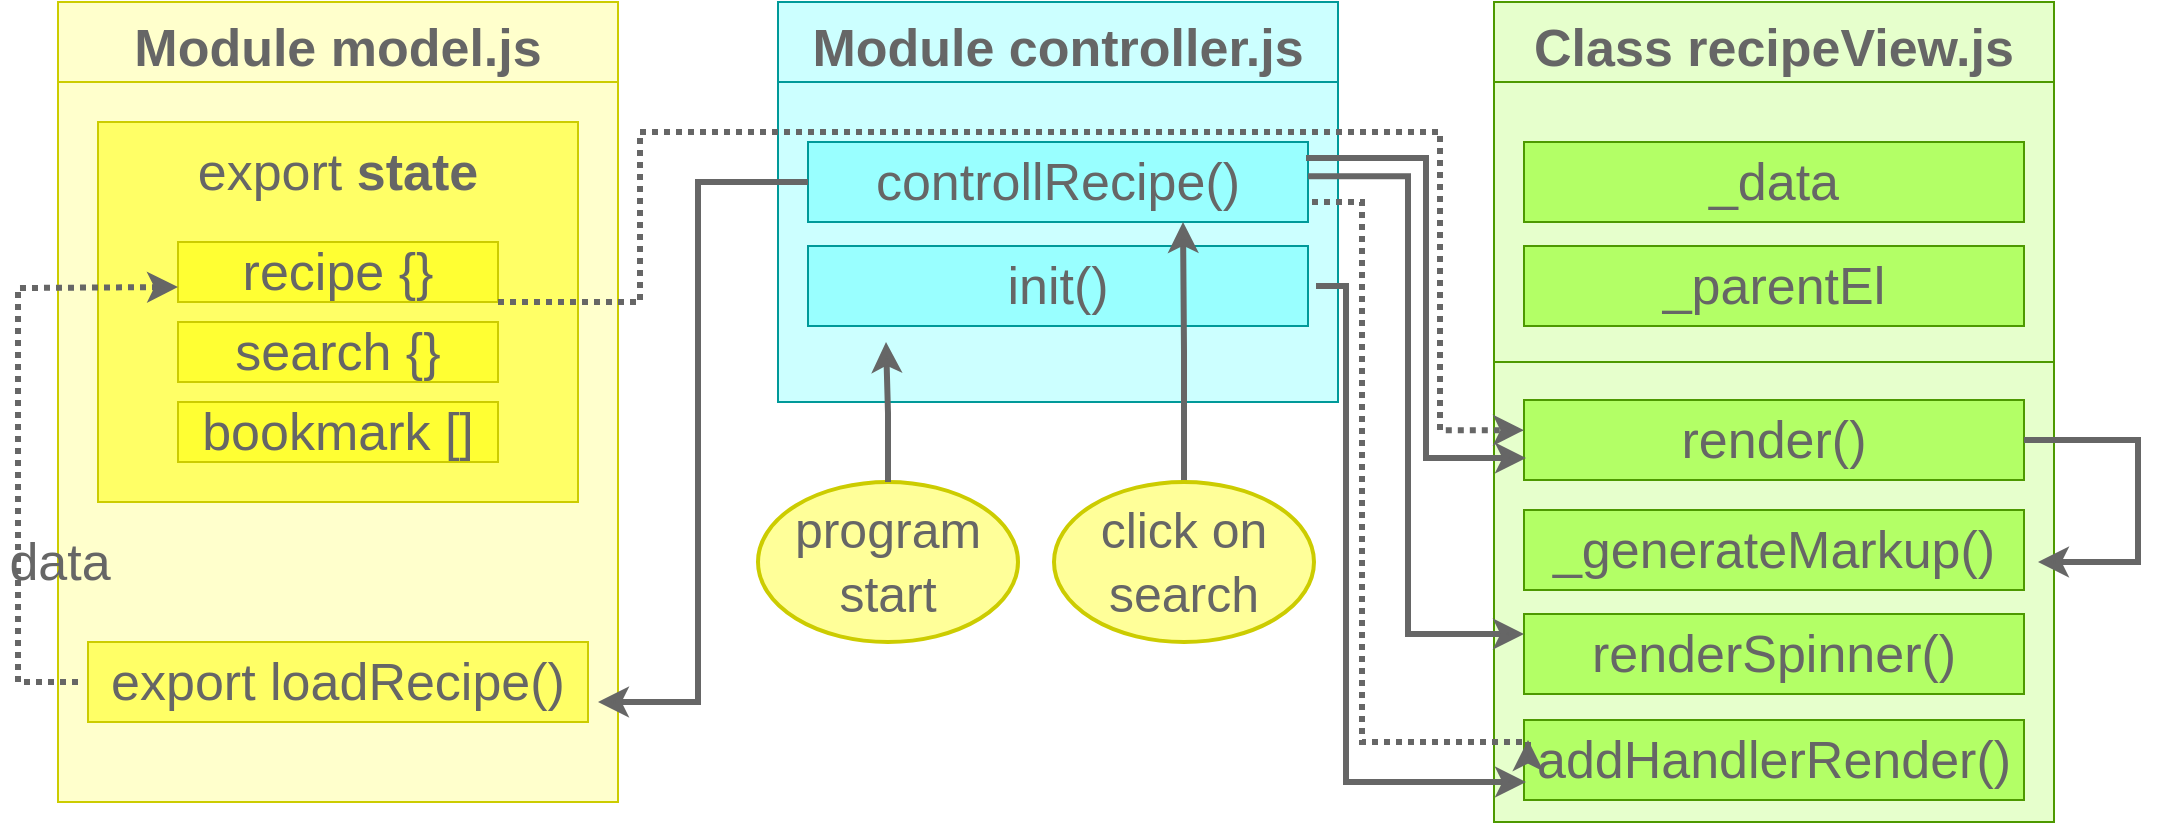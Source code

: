 <mxfile version="20.3.0" type="device"><diagram name="Page-1" id="6133507b-19e7-1e82-6fc7-422aa6c4b21f"><mxGraphModel dx="1463" dy="964" grid="1" gridSize="10" guides="1" tooltips="1" connect="1" arrows="1" fold="1" page="1" pageScale="1" pageWidth="1100" pageHeight="850" background="#ffffff" math="0" shadow="0"><root><mxCell id="0"/><mxCell id="1" parent="0"/><mxCell id="OFcjbVw3V_aqzMdlDnb1-5" value="Class recipeView.js" style="swimlane;fontSize=26;startSize=40;swimlaneFillColor=#E6FFCC;fillColor=#E6FFCC;fontColor=#666666;strokeColor=#4D9900;" parent="1" vertex="1"><mxGeometry x="758" y="160" width="280" height="410" as="geometry"/></mxCell><mxCell id="OFcjbVw3V_aqzMdlDnb1-28" value="_data" style="rounded=0;whiteSpace=wrap;html=1;strokeColor=#4D9900;fontSize=26;fontColor=#666666;fillColor=#B3FF66;" parent="OFcjbVw3V_aqzMdlDnb1-5" vertex="1"><mxGeometry x="15" y="70" width="250" height="40" as="geometry"/></mxCell><mxCell id="OFcjbVw3V_aqzMdlDnb1-29" value="_parentEl" style="rounded=0;whiteSpace=wrap;html=1;strokeColor=#4D9900;fontSize=26;fontColor=#666666;fillColor=#B3FF66;" parent="OFcjbVw3V_aqzMdlDnb1-5" vertex="1"><mxGeometry x="15" y="122" width="250" height="40" as="geometry"/></mxCell><mxCell id="OFcjbVw3V_aqzMdlDnb1-30" value="_data" style="rounded=0;whiteSpace=wrap;html=1;strokeColor=#4D9900;fontSize=26;fontColor=#666666;fillColor=#B3FF66;" parent="OFcjbVw3V_aqzMdlDnb1-5" vertex="1"><mxGeometry x="15" y="70" width="250" height="40" as="geometry"/></mxCell><mxCell id="OFcjbVw3V_aqzMdlDnb1-31" value="render()" style="rounded=0;whiteSpace=wrap;html=1;strokeColor=#4D9900;fontSize=26;fontColor=#666666;fillColor=#B3FF66;" parent="OFcjbVw3V_aqzMdlDnb1-5" vertex="1"><mxGeometry x="15" y="199" width="250" height="40" as="geometry"/></mxCell><mxCell id="OFcjbVw3V_aqzMdlDnb1-32" value="_generateMarkup()" style="rounded=0;whiteSpace=wrap;html=1;strokeColor=#4D9900;fontSize=26;fontColor=#666666;fillColor=#B3FF66;" parent="OFcjbVw3V_aqzMdlDnb1-5" vertex="1"><mxGeometry x="15" y="254" width="250" height="40" as="geometry"/></mxCell><mxCell id="OFcjbVw3V_aqzMdlDnb1-33" value="renderSpinner()" style="rounded=0;whiteSpace=wrap;html=1;strokeColor=#4D9900;fontSize=26;fontColor=#666666;fillColor=#B3FF66;" parent="OFcjbVw3V_aqzMdlDnb1-5" vertex="1"><mxGeometry x="15" y="306" width="250" height="40" as="geometry"/></mxCell><mxCell id="OFcjbVw3V_aqzMdlDnb1-34" value="addHandlerRender()" style="rounded=0;whiteSpace=wrap;html=1;strokeColor=#4D9900;fontSize=26;fontColor=#666666;fillColor=#B3FF66;" parent="OFcjbVw3V_aqzMdlDnb1-5" vertex="1"><mxGeometry x="15" y="359" width="250" height="40" as="geometry"/></mxCell><mxCell id="GEx8HqEsOUnvtDPxuxi7-2" value="" style="endArrow=none;html=1;rounded=0;strokeColor=#4D9900;strokeWidth=1;" edge="1" parent="OFcjbVw3V_aqzMdlDnb1-5"><mxGeometry width="50" height="50" relative="1" as="geometry"><mxPoint y="180" as="sourcePoint"/><mxPoint x="280" y="180" as="targetPoint"/></mxGeometry></mxCell><mxCell id="OFcjbVw3V_aqzMdlDnb1-6" value="Module controller.js" style="swimlane;fontSize=26;startSize=40;swimlaneFillColor=#CCFFFF;fillColor=#CCFFFF;fontColor=#666666;strokeColor=#009999;" parent="1" vertex="1"><mxGeometry x="400" y="160" width="280" height="200" as="geometry"/></mxCell><mxCell id="OFcjbVw3V_aqzMdlDnb1-23" value="controllRecipe()" style="rounded=0;whiteSpace=wrap;html=1;strokeColor=#009999;fontSize=26;fontColor=#666666;fillColor=#99FFFF;" parent="OFcjbVw3V_aqzMdlDnb1-6" vertex="1"><mxGeometry x="15" y="70" width="250" height="40" as="geometry"/></mxCell><mxCell id="OFcjbVw3V_aqzMdlDnb1-24" value="init()" style="rounded=0;whiteSpace=wrap;html=1;strokeColor=#009999;fontSize=26;fontColor=#666666;fillColor=#99FFFF;" parent="OFcjbVw3V_aqzMdlDnb1-6" vertex="1"><mxGeometry x="15" y="122" width="250" height="40" as="geometry"/></mxCell><mxCell id="OFcjbVw3V_aqzMdlDnb1-7" value="Module model.js" style="swimlane;fontSize=26;startSize=40;swimlaneFillColor=#FFFFCC;fillColor=#FFFFCC;fontColor=#666666;strokeColor=#CCCC00;" parent="1" vertex="1"><mxGeometry x="40" y="160" width="280" height="400" as="geometry"/></mxCell><mxCell id="OFcjbVw3V_aqzMdlDnb1-8" value="" style="rounded=0;whiteSpace=wrap;html=1;strokeColor=#CCCC00;fontSize=26;fillColor=#FFFF66;" parent="OFcjbVw3V_aqzMdlDnb1-7" vertex="1"><mxGeometry x="20" y="60" width="240" height="190" as="geometry"/></mxCell><mxCell id="OFcjbVw3V_aqzMdlDnb1-9" value="&lt;font color=&quot;#666666&quot;&gt;export &lt;b&gt;state&lt;/b&gt;&lt;/font&gt;" style="text;html=1;strokeColor=none;fillColor=none;align=center;verticalAlign=middle;whiteSpace=wrap;rounded=0;fontSize=26;" parent="OFcjbVw3V_aqzMdlDnb1-7" vertex="1"><mxGeometry x="55" y="70" width="170" height="30" as="geometry"/></mxCell><mxCell id="OFcjbVw3V_aqzMdlDnb1-13" value="recipe {}" style="rounded=0;whiteSpace=wrap;html=1;strokeColor=#CCCC00;fontSize=26;fontColor=#666666;fillColor=#FFFF33;" parent="OFcjbVw3V_aqzMdlDnb1-7" vertex="1"><mxGeometry x="60" y="120" width="160" height="30" as="geometry"/></mxCell><mxCell id="OFcjbVw3V_aqzMdlDnb1-14" value="search {}" style="rounded=0;whiteSpace=wrap;html=1;strokeColor=#CCCC00;fontSize=26;fontColor=#666666;fillColor=#FFFF33;" parent="OFcjbVw3V_aqzMdlDnb1-7" vertex="1"><mxGeometry x="60" y="160" width="160" height="30" as="geometry"/></mxCell><mxCell id="OFcjbVw3V_aqzMdlDnb1-15" value="bookmark []" style="rounded=0;whiteSpace=wrap;html=1;strokeColor=#CCCC00;fontSize=26;fontColor=#666666;fillColor=#FFFF33;" parent="OFcjbVw3V_aqzMdlDnb1-7" vertex="1"><mxGeometry x="60" y="200" width="160" height="30" as="geometry"/></mxCell><mxCell id="OFcjbVw3V_aqzMdlDnb1-16" value="export loadRecipe()" style="rounded=0;whiteSpace=wrap;html=1;strokeColor=#CCCC00;fontSize=26;fontColor=#666666;fillColor=#FFFF66;" parent="OFcjbVw3V_aqzMdlDnb1-7" vertex="1"><mxGeometry x="15" y="320" width="250" height="40" as="geometry"/></mxCell><mxCell id="OFcjbVw3V_aqzMdlDnb1-20" value="" style="endArrow=classic;html=1;rounded=0;strokeColor=#666666;strokeWidth=3;fontSize=26;fontColor=#666666;entryX=0;entryY=0.75;entryDx=0;entryDy=0;dashed=1;dashPattern=1 1;" parent="OFcjbVw3V_aqzMdlDnb1-7" target="OFcjbVw3V_aqzMdlDnb1-13" edge="1"><mxGeometry width="50" height="50" relative="1" as="geometry"><mxPoint x="10" y="340" as="sourcePoint"/><mxPoint y="140" as="targetPoint"/><Array as="points"><mxPoint x="-20" y="340"/><mxPoint x="-20" y="143"/></Array></mxGeometry></mxCell><mxCell id="OFcjbVw3V_aqzMdlDnb1-21" value="data" style="text;html=1;strokeColor=none;fillColor=none;align=center;verticalAlign=middle;whiteSpace=wrap;rounded=0;fontSize=26;fontColor=#666666;" parent="1" vertex="1"><mxGeometry x="11" y="425" width="60" height="30" as="geometry"/></mxCell><mxCell id="OFcjbVw3V_aqzMdlDnb1-27" value="" style="edgeStyle=orthogonalEdgeStyle;rounded=0;orthogonalLoop=1;jettySize=auto;html=1;strokeColor=#666666;strokeWidth=3;fontSize=25;fontColor=#666666;entryX=0.75;entryY=1;entryDx=0;entryDy=0;" parent="1" source="OFcjbVw3V_aqzMdlDnb1-25" target="OFcjbVw3V_aqzMdlDnb1-23" edge="1"><mxGeometry relative="1" as="geometry"/></mxCell><mxCell id="OFcjbVw3V_aqzMdlDnb1-25" value="&lt;font style=&quot;font-size: 25px;&quot;&gt;click on search&lt;/font&gt;" style="ellipse;whiteSpace=wrap;html=1;strokeColor=#999900;fontSize=26;fontColor=#666666;fillColor=#FFFF99;" parent="1" vertex="1"><mxGeometry x="538" y="400" width="130" height="80" as="geometry"/></mxCell><mxCell id="OFcjbVw3V_aqzMdlDnb1-35" value="" style="edgeStyle=orthogonalEdgeStyle;rounded=0;orthogonalLoop=1;jettySize=auto;html=1;strokeColor=#666666;strokeWidth=3;fontSize=25;fontColor=#666666;exitX=0.98;exitY=0.427;exitDx=0;exitDy=0;exitPerimeter=0;entryX=0;entryY=0.25;entryDx=0;entryDy=0;" parent="1" target="OFcjbVw3V_aqzMdlDnb1-33" edge="1"><mxGeometry relative="1" as="geometry"><mxPoint x="665" y="247.08" as="sourcePoint"/><mxPoint x="770" y="480" as="targetPoint"/><Array as="points"><mxPoint x="715" y="247"/><mxPoint x="715" y="476"/></Array></mxGeometry></mxCell><mxCell id="OFcjbVw3V_aqzMdlDnb1-36" value="" style="edgeStyle=orthogonalEdgeStyle;rounded=0;orthogonalLoop=1;jettySize=auto;html=1;strokeColor=#666666;strokeWidth=3;fontSize=25;fontColor=#666666;" parent="1" source="OFcjbVw3V_aqzMdlDnb1-23" edge="1"><mxGeometry relative="1" as="geometry"><mxPoint x="310" y="510" as="targetPoint"/><Array as="points"><mxPoint x="360" y="250"/><mxPoint x="360" y="510"/></Array></mxGeometry></mxCell><mxCell id="OFcjbVw3V_aqzMdlDnb1-41" value="" style="edgeStyle=orthogonalEdgeStyle;rounded=0;orthogonalLoop=1;jettySize=auto;html=1;strokeColor=#666666;strokeWidth=3;fontSize=25;fontColor=#666666;dashed=1;dashPattern=1 1;entryX=0.028;entryY=0.377;entryDx=0;entryDy=0;entryPerimeter=0;" parent="1" source="OFcjbVw3V_aqzMdlDnb1-13" edge="1"><mxGeometry relative="1" as="geometry"><mxPoint x="291" y="285.077" as="sourcePoint"/><mxPoint x="773" y="374.08" as="targetPoint"/><Array as="points"><mxPoint x="331" y="310"/><mxPoint x="331" y="225"/><mxPoint x="731" y="225"/><mxPoint x="731" y="374"/></Array></mxGeometry></mxCell><mxCell id="OFcjbVw3V_aqzMdlDnb1-43" value="" style="edgeStyle=orthogonalEdgeStyle;rounded=0;orthogonalLoop=1;jettySize=auto;html=1;strokeColor=#666666;strokeWidth=3;fontSize=25;fontColor=#666666;" parent="1" source="OFcjbVw3V_aqzMdlDnb1-31" edge="1"><mxGeometry relative="1" as="geometry"><mxPoint x="1030" y="440" as="targetPoint"/><Array as="points"><mxPoint x="1080" y="379"/><mxPoint x="1080" y="440"/><mxPoint x="1030" y="440"/></Array></mxGeometry></mxCell><mxCell id="OFcjbVw3V_aqzMdlDnb1-44" value="" style="edgeStyle=orthogonalEdgeStyle;rounded=0;orthogonalLoop=1;jettySize=auto;html=1;strokeColor=#666666;strokeWidth=3;fontSize=25;fontColor=#666666;" parent="1" edge="1"><mxGeometry relative="1" as="geometry"><mxPoint x="664" y="238" as="sourcePoint"/><mxPoint x="774" y="388" as="targetPoint"/><Array as="points"><mxPoint x="724" y="238"/><mxPoint x="724" y="388"/></Array></mxGeometry></mxCell><mxCell id="OFcjbVw3V_aqzMdlDnb1-45" style="edgeStyle=orthogonalEdgeStyle;rounded=0;orthogonalLoop=1;jettySize=auto;html=1;strokeColor=#666666;strokeWidth=3;fontSize=25;fontColor=#666666;" parent="1" edge="1"><mxGeometry relative="1" as="geometry"><mxPoint x="774" y="550" as="targetPoint"/><mxPoint x="669" y="302" as="sourcePoint"/><Array as="points"><mxPoint x="684" y="302"/><mxPoint x="684" y="550"/></Array></mxGeometry></mxCell><mxCell id="OFcjbVw3V_aqzMdlDnb1-48" value="" style="edgeStyle=orthogonalEdgeStyle;rounded=0;orthogonalLoop=1;jettySize=auto;html=1;strokeColor=#666666;strokeWidth=3;fontSize=25;fontColor=#666666;entryX=0;entryY=0.25;entryDx=0;entryDy=0;dashed=1;dashPattern=1 1;" parent="1" edge="1"><mxGeometry relative="1" as="geometry"><mxPoint x="667" y="260" as="sourcePoint"/><mxPoint x="775" y="529" as="targetPoint"/><Array as="points"><mxPoint x="692" y="260"/><mxPoint x="692" y="530"/><mxPoint x="775" y="530"/></Array></mxGeometry></mxCell><mxCell id="OFcjbVw3V_aqzMdlDnb1-50" value="&lt;span style=&quot;font-size: 25px;&quot;&gt;program start&lt;/span&gt;" style="ellipse;whiteSpace=wrap;html=1;strokeColor=#CCCC00;fontSize=26;fontColor=#666666;fillColor=#FFFF99;strokeWidth=2;" parent="1" vertex="1"><mxGeometry x="390" y="400" width="130" height="80" as="geometry"/></mxCell><mxCell id="OFcjbVw3V_aqzMdlDnb1-51" value="" style="edgeStyle=orthogonalEdgeStyle;rounded=0;orthogonalLoop=1;jettySize=auto;html=1;strokeColor=#666666;strokeWidth=3;fontSize=25;fontColor=#666666;" parent="1" source="OFcjbVw3V_aqzMdlDnb1-50" edge="1"><mxGeometry relative="1" as="geometry"><mxPoint x="454" y="330" as="targetPoint"/></mxGeometry></mxCell><mxCell id="OFcjbVw3V_aqzMdlDnb1-54" value="&lt;font style=&quot;font-size: 25px;&quot;&gt;click on search&lt;/font&gt;" style="ellipse;whiteSpace=wrap;html=1;strokeColor=#CCCC00;fontSize=26;fontColor=#666666;fillColor=#FFFF99;strokeWidth=2;" parent="1" vertex="1"><mxGeometry x="538" y="400" width="130" height="80" as="geometry"/></mxCell></root></mxGraphModel></diagram></mxfile>